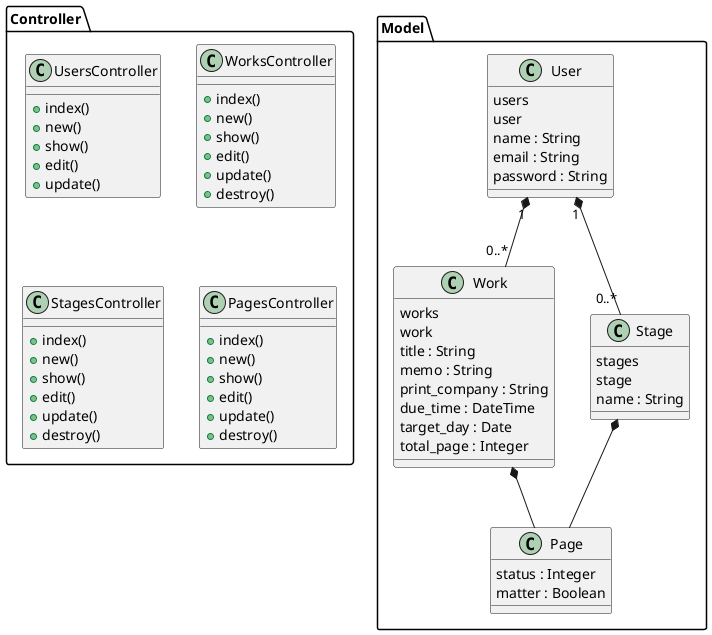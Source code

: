 @startuml
folder Model {
  User "1" *-- "0..*" Work
  User "1" *-- "0..*" Stage
  Work *-- Page
  Stage *-- Page

  class User {
    users
    user
    name : String
    email : String
    password : String
  }

  class Work {
    works
    work
    title : String
    memo : String
    print_company : String
    due_time : DateTime
    target_day : Date
    total_page : Integer
  }

  class Stage {
    stages
    stage
    name : String
  }

  class Page {
    status : Integer
    matter : Boolean
  }

}

folder Controller {
  class UsersController {
    +index()
    +new()
    +show()
    +edit()
    +update()
  }

  class WorksController {
    +index()
    +new()
    +show()
    +edit()
    +update()
    +destroy()
  }

  class StagesController {
    +index()
    +new()
    +show()
    +edit()
    +update()
    +destroy()
  }

  class PagesController {
    +index()
    +new()
    +show()
    +edit()
    +update()
    +destroy()
  }
}

@enduml
